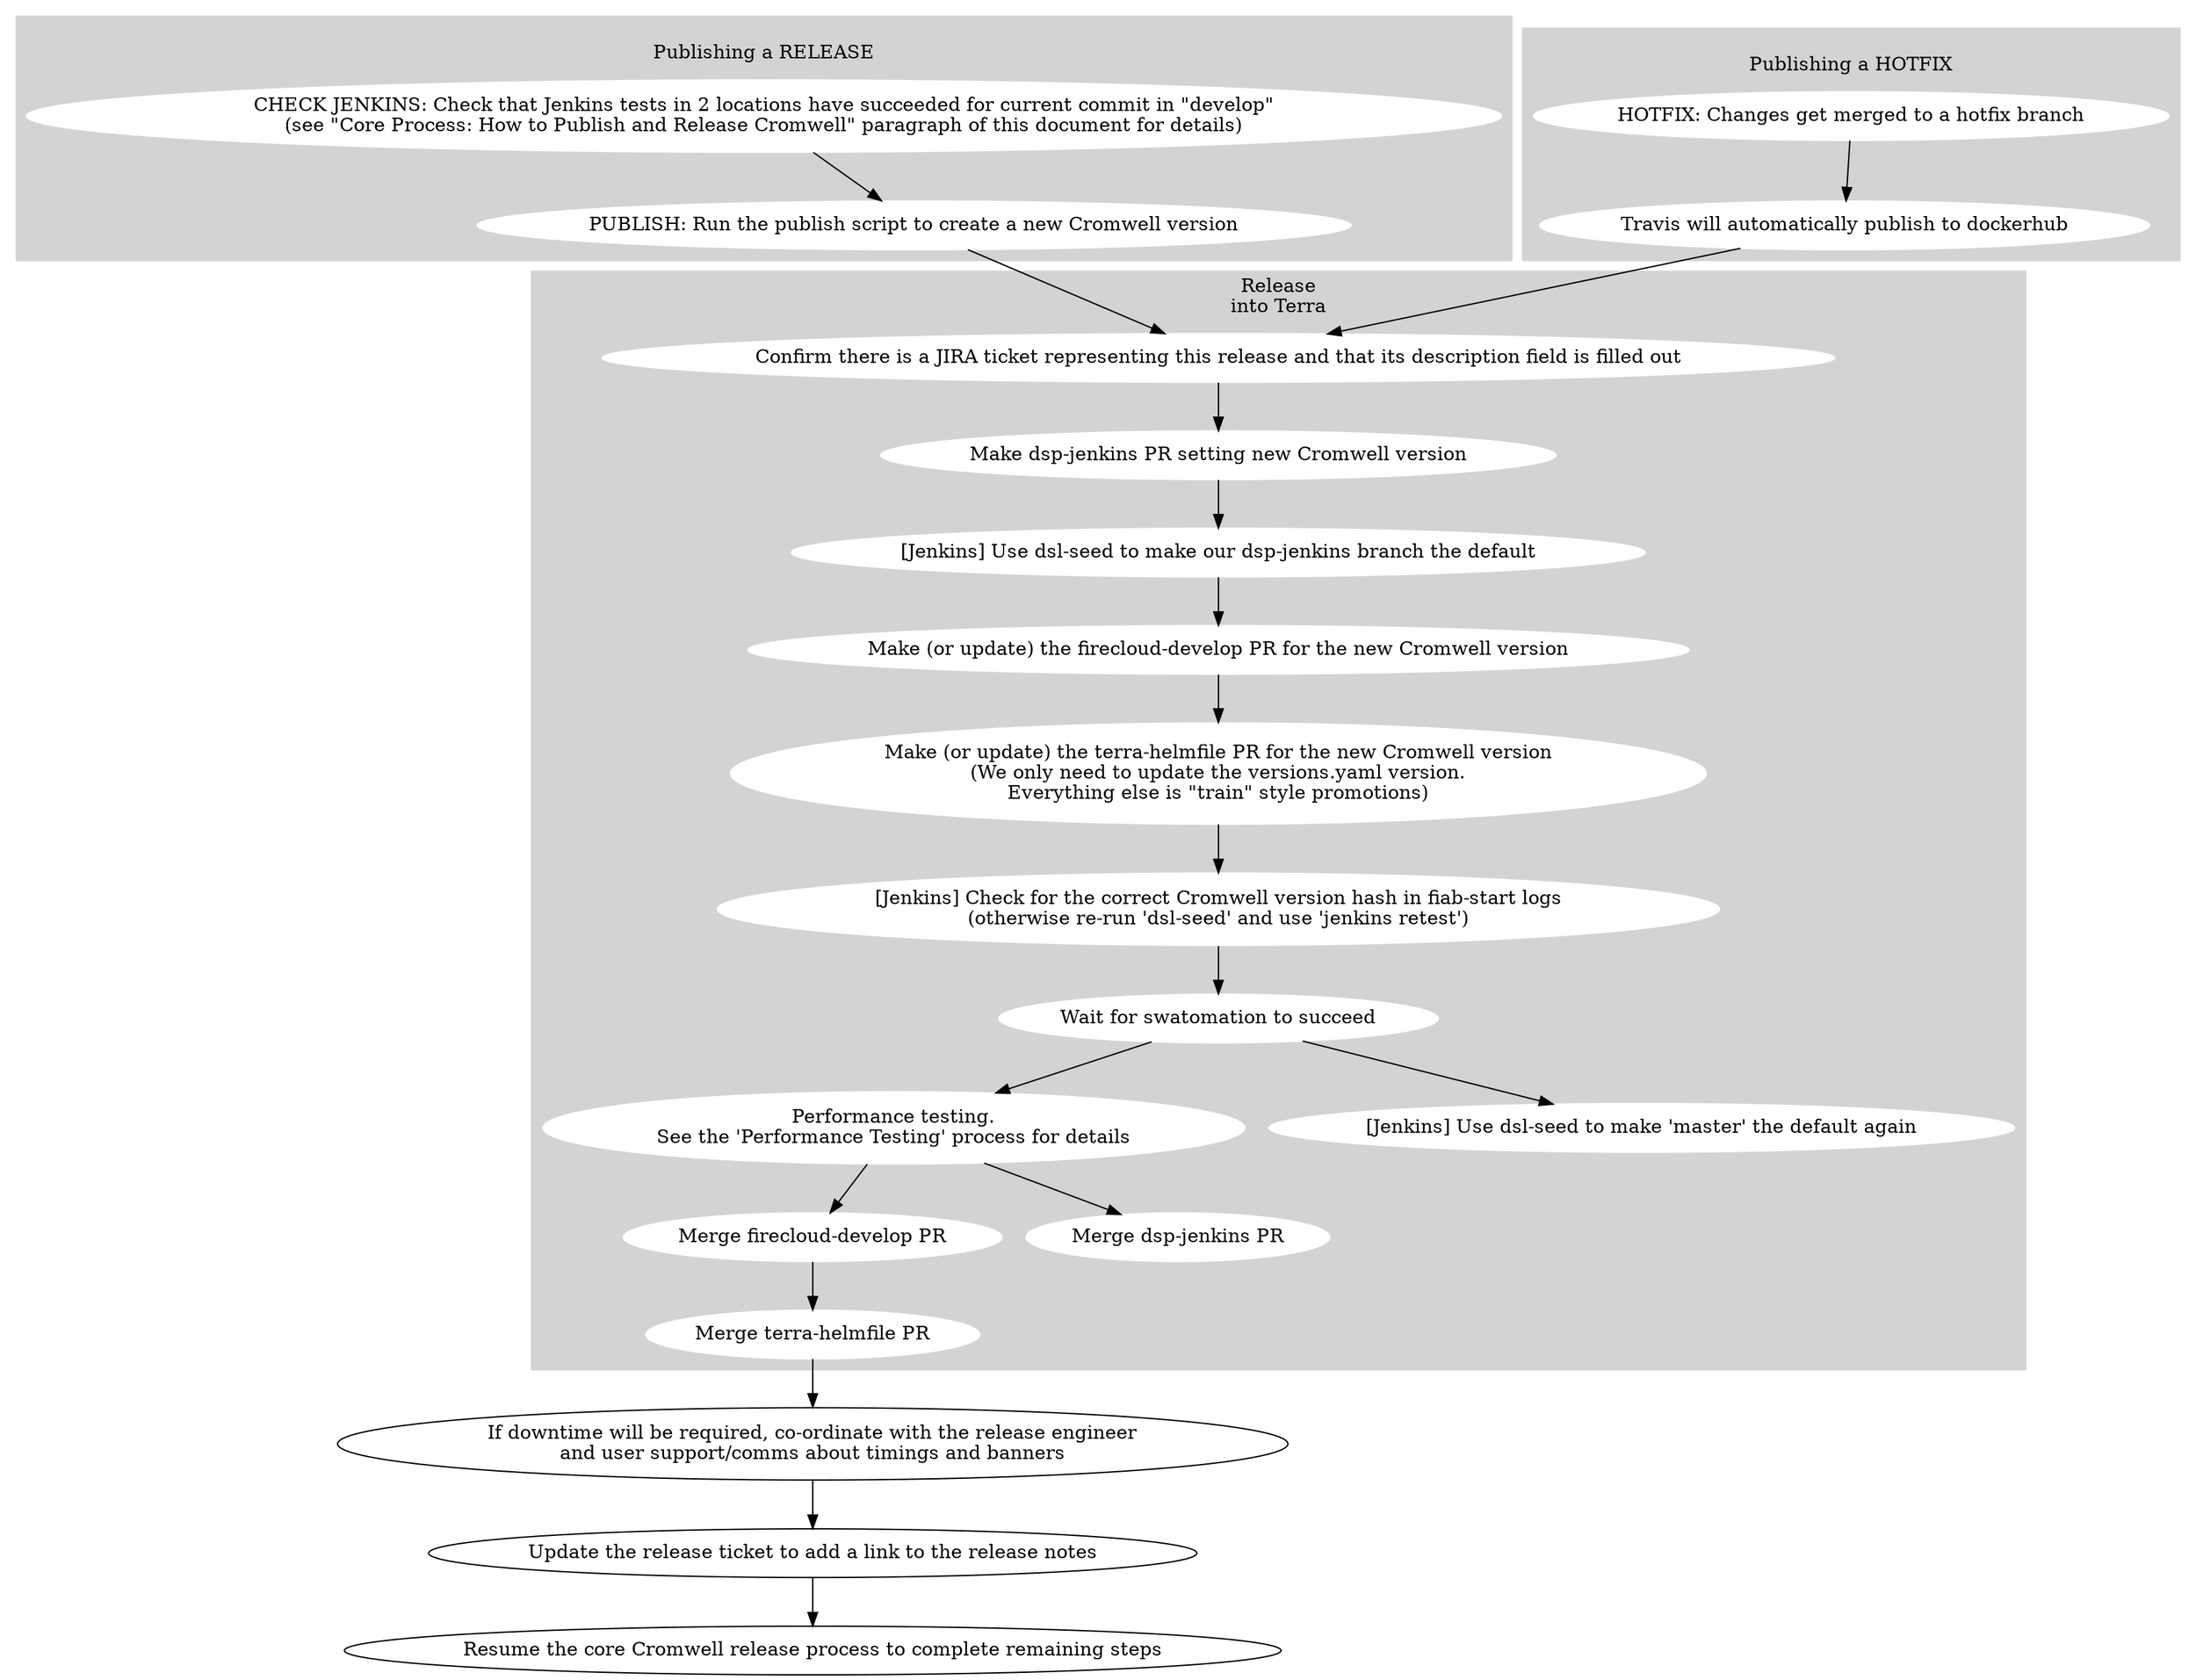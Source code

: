 digraph {

  # Nodes

  subgraph cluster_0 {
    label="\lPublishing a RELEASE"
    style=filled
    node [style=filled,color=white];
    color="lightgrey"

    check_jenkins_tests [shape=oval label="CHECK JENKINS: Check that Jenkins tests in 2 locations have succeeded for current commit in \"develop\"\n(see \"Core Process: How to Publish and Release Cromwell\" paragraph of this document for details)"];
    release_cromwell [shape=oval label="PUBLISH: Run the publish script to create a new Cromwell version"];
  }

  subgraph cluster_1 {
    label="\lPublishing a HOTFIX"
    style=filled
    node [style=filled,color=white];
    color="lightgrey"

    hotfix_changes [shape=oval label="HOTFIX: Changes get merged to a hotfix branch"];
    publish_hotfix [shape=oval label="Travis will automatically publish to dockerhub"];
  }

  subgraph cluster_2 {
    label="Release\ninto Terra"
    style=filled
    node [style=filled,color=white];
    color="lightgrey"
    confirm_ticket [shape="oval" label="Confirm there is a JIRA ticket representing this release and that its description field is filled out"]
    fcdev_pr [shape=oval label="Make (or update) the firecloud-develop PR for the new Cromwell version"];
    # For an example PR see https://github.com/broadinstitute/terra-helmfile/pull/550#pullrequestreview-527531319
    helmfile_pr [shape=oval label="Make (or update) the terra-helmfile PR for the new Cromwell version\n(We only need to update the versions.yaml version.\nEverything else is \"train\" style promotions)"];
    confirm_cromwell_v [shape=oval label="[Jenkins] Check for the correct Cromwell version hash in fiab-start logs\n(otherwise re-run 'dsl-seed' and use 'jenkins retest')"];
    confirm_cromwell_v [shape=oval label="[Jenkins] Check for the correct Cromwell version hash in fiab-start logs\n(otherwise re-run 'dsl-seed' and use 'jenkins retest')"];
    fcdev_success [shape=oval label="Wait for swatomation to succeed"];

    fcdev_merge [shape=oval label="Merge firecloud-develop PR"];
    helmfile_merge [shape=oval label="Merge terra-helmfile PR"];

    dspjenkins_PR [shape=oval label="Make dsp-jenkins PR setting new Cromwell version"];
    dspjenkins_merge [shape=oval label="Merge dsp-jenkins PR"];

    qa_perf [shape=oval label="Performance testing.\nSee the 'Performance Testing' process for details"];

    jenkins_set [shape=oval label="[Jenkins] Use dsl-seed to make our dsp-jenkins branch the default"];
    jenkins_reset [shape=oval label="[Jenkins] Use dsl-seed to make 'master' the default again"];
  }

  coordinate_release_timing [shape=oval label="If downtime will be required, co-ordinate with the release engineer\nand user support/comms about timings and banners"];

  update_release_ticket [shape=oval label="Update the release ticket to add a link to the release notes"];

  resume_core_release_process [shape=oval label="Resume the core Cromwell release process to complete remaining steps"];

  # Edges
  check_jenkins_tests -> release_cromwell

  hotfix_changes -> publish_hotfix
  publish_hotfix -> confirm_ticket

  release_cromwell -> confirm_ticket

  fcdev_pr -> helmfile_pr
  helmfile_pr -> confirm_cromwell_v

  confirm_ticket -> dspjenkins_PR
  dspjenkins_PR -> jenkins_set

  jenkins_set -> fcdev_pr
  confirm_cromwell_v -> fcdev_success

  fcdev_success -> jenkins_reset
  fcdev_success -> qa_perf

  qa_perf -> dspjenkins_merge
  qa_perf -> fcdev_merge

  fcdev_merge -> helmfile_merge
  helmfile_merge -> coordinate_release_timing
  coordinate_release_timing -> update_release_ticket
  update_release_ticket -> resume_core_release_process
}

